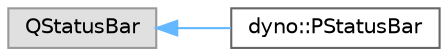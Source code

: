 digraph "Graphical Class Hierarchy"
{
 // LATEX_PDF_SIZE
  bgcolor="transparent";
  edge [fontname=Helvetica,fontsize=10,labelfontname=Helvetica,labelfontsize=10];
  node [fontname=Helvetica,fontsize=10,shape=box,height=0.2,width=0.4];
  rankdir="LR";
  Node0 [id="Node000000",label="QStatusBar",height=0.2,width=0.4,color="grey60", fillcolor="#E0E0E0", style="filled",tooltip=" "];
  Node0 -> Node1 [id="edge555_Node000000_Node000001",dir="back",color="steelblue1",style="solid",tooltip=" "];
  Node1 [id="Node000001",label="dyno::PStatusBar",height=0.2,width=0.4,color="grey40", fillcolor="white", style="filled",URL="$classdyno_1_1_p_status_bar.html",tooltip=" "];
}

